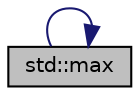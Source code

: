 digraph "std::max"
{
 // LATEX_PDF_SIZE
  edge [fontname="Helvetica",fontsize="10",labelfontname="Helvetica",labelfontsize="10"];
  node [fontname="Helvetica",fontsize="10",shape=record];
  rankdir="LR";
  Node1 [label="std::max",height=0.2,width=0.4,color="black", fillcolor="grey75", style="filled", fontcolor="black",tooltip="Calculates the maximum of all elements in a vector."];
  Node1 -> Node1 [color="midnightblue",fontsize="10",style="solid",fontname="Helvetica"];
}
